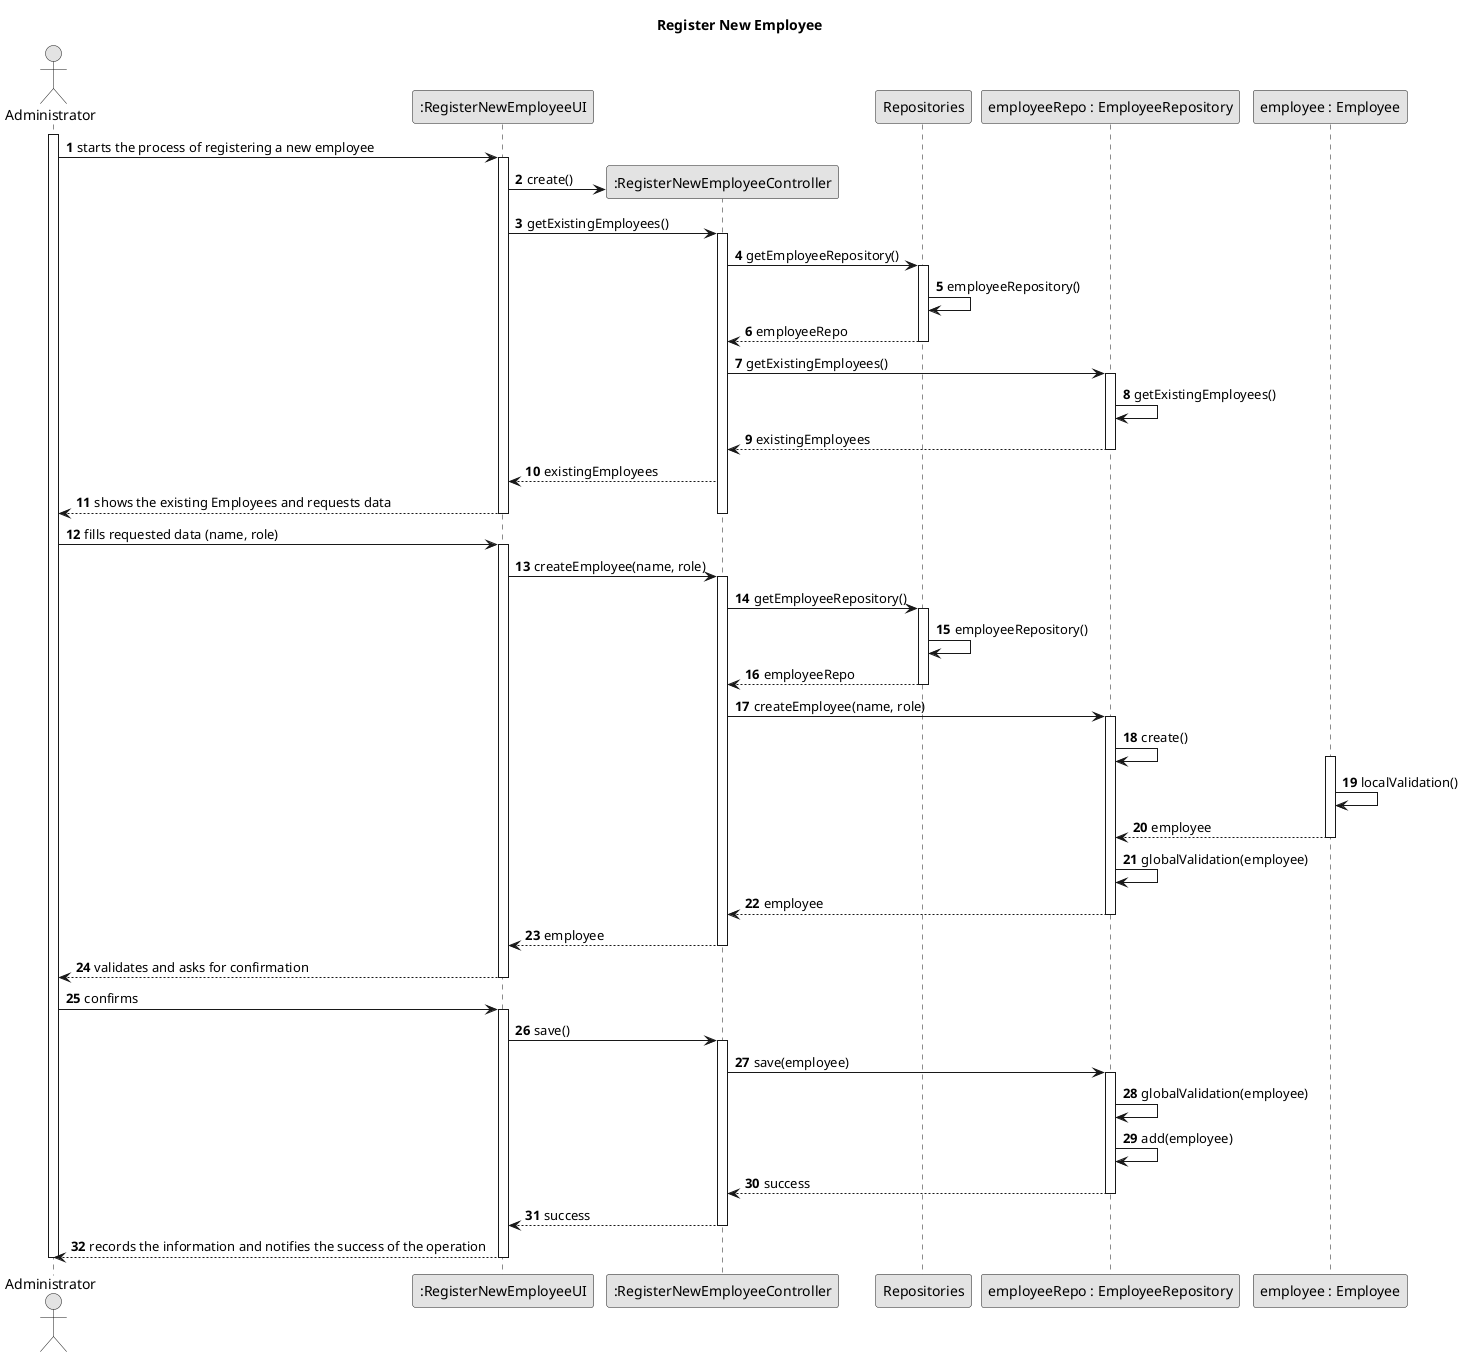 @startuml
skinparam monochrome true
skinparam packageStyle rectangle
skinparam shadowing false

title Register New Employee

autonumber

actor Administrator
participant ":RegisterNewEmployeeUI" as ui
participant ":RegisterNewEmployeeController" as ctrl
participant Repositories
participant "employeeRepo : EmployeeRepository" as employeeRepo
participant "employee : Employee" as employee

activate Administrator

    Administrator -> ui : starts the process of registering a new employee
    activate ui
        ui -> ctrl** : create()
        ui -> ctrl : getExistingEmployees()
        activate ctrl
            ctrl -> Repositories : getEmployeeRepository()
            activate Repositories
                Repositories -> Repositories : employeeRepository()
                Repositories-->ctrl : employeeRepo
            deactivate Repositories
            ctrl -> employeeRepo : getExistingEmployees()
            activate employeeRepo
                employeeRepo -> employeeRepo : getExistingEmployees()
                employeeRepo --> ctrl : existingEmployees
            deactivate employeeRepo
            ctrl --> ui : existingEmployees
            ui --> Administrator : shows the existing Employees and requests data
        deactivate ctrl
    deactivate ui

    Administrator -> ui : fills requested data (name, role)
    activate ui
        ui -> ctrl : createEmployee(name, role)
        activate ctrl
            ctrl -> Repositories : getEmployeeRepository()
            activate Repositories
                Repositories -> Repositories : employeeRepository()
                Repositories --> ctrl : employeeRepo
            deactivate Repositories
            ctrl -> employeeRepo : createEmployee(name, role)
            activate employeeRepo
                employeeRepo -> employeeRepo : create()
                activate employee
                    employee -> employee : localValidation()
                    employee --> employeeRepo : employee
                deactivate employee
                employeeRepo -> employeeRepo : globalValidation(employee)
                employeeRepo --> ctrl : employee
            deactivate employeeRepo
            ctrl --> ui : employee
        deactivate ctrl
        ui --> Administrator : validates and asks for confirmation
    deactivate ui

    Administrator -> ui : confirms
    activate ui
        ui -> ctrl : save()
        activate ctrl
            ctrl -> employeeRepo : save(employee)
            activate employeeRepo
                employeeRepo -> employeeRepo : globalValidation(employee)
                employeeRepo -> employeeRepo : add(employee)
                employeeRepo --> ctrl : success
            deactivate employeeRepo
            ctrl --> ui : success
        deactivate ctrl
        ui --> Administrator : records the information and notifies the success of the operation
    deactivate ui
deactivate Administrator

@enduml
